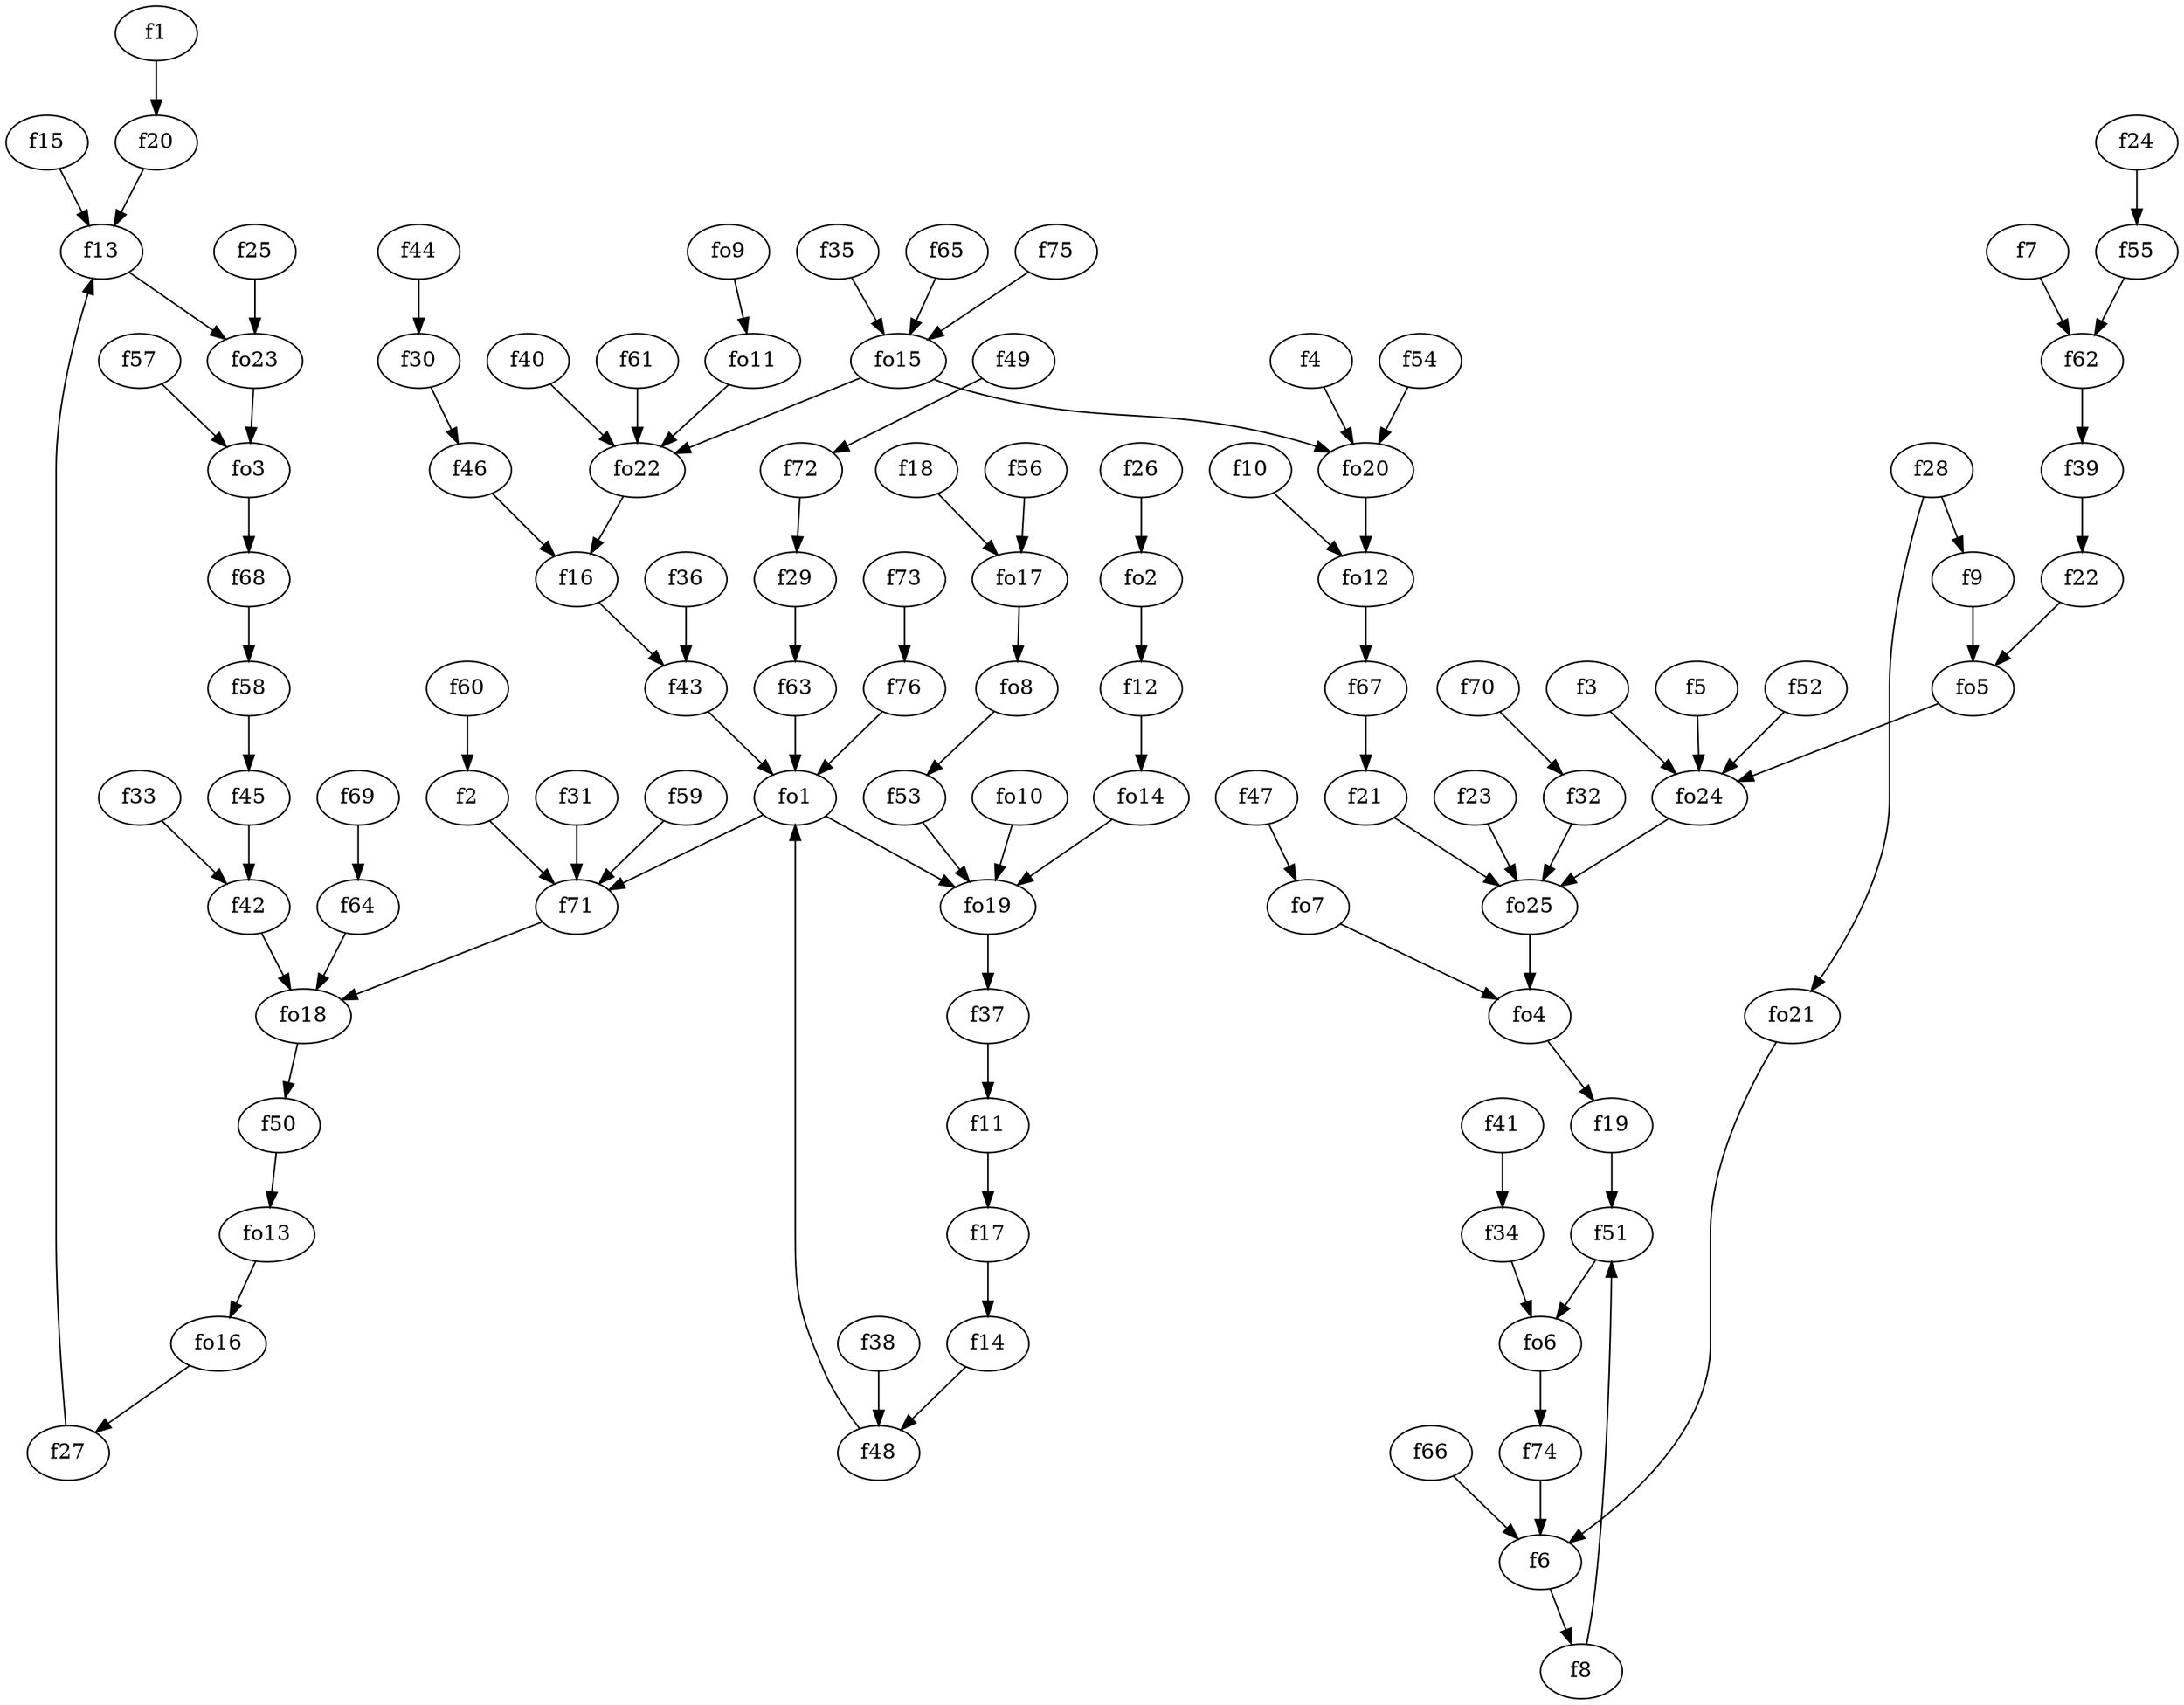 strict digraph  {
f1;
f2;
f3;
f4;
f5;
f6;
f7;
f8;
f9;
f10;
f11;
f12;
f13;
f14;
f15;
f16;
f17;
f18;
f19;
f20;
f21;
f22;
f23;
f24;
f25;
f26;
f27;
f28;
f29;
f30;
f31;
f32;
f33;
f34;
f35;
f36;
f37;
f38;
f39;
f40;
f41;
f42;
f43;
f44;
f45;
f46;
f47;
f48;
f49;
f50;
f51;
f52;
f53;
f54;
f55;
f56;
f57;
f58;
f59;
f60;
f61;
f62;
f63;
f64;
f65;
f66;
f67;
f68;
f69;
f70;
f71;
f72;
f73;
f74;
f75;
f76;
fo1;
fo2;
fo3;
fo4;
fo5;
fo6;
fo7;
fo8;
fo9;
fo10;
fo11;
fo12;
fo13;
fo14;
fo15;
fo16;
fo17;
fo18;
fo19;
fo20;
fo21;
fo22;
fo23;
fo24;
fo25;
f1 -> f20  [weight=2];
f2 -> f71  [weight=2];
f3 -> fo24  [weight=2];
f4 -> fo20  [weight=2];
f5 -> fo24  [weight=2];
f6 -> f8  [weight=2];
f7 -> f62  [weight=2];
f8 -> f51  [weight=2];
f9 -> fo5  [weight=2];
f10 -> fo12  [weight=2];
f11 -> f17  [weight=2];
f12 -> fo14  [weight=2];
f13 -> fo23  [weight=2];
f14 -> f48  [weight=2];
f15 -> f13  [weight=2];
f16 -> f43  [weight=2];
f17 -> f14  [weight=2];
f18 -> fo17  [weight=2];
f19 -> f51  [weight=2];
f20 -> f13  [weight=2];
f21 -> fo25  [weight=2];
f22 -> fo5  [weight=2];
f23 -> fo25  [weight=2];
f24 -> f55  [weight=2];
f25 -> fo23  [weight=2];
f26 -> fo2  [weight=2];
f27 -> f13  [weight=2];
f28 -> fo21  [weight=2];
f28 -> f9  [weight=2];
f29 -> f63  [weight=2];
f30 -> f46  [weight=2];
f31 -> f71  [weight=2];
f32 -> fo25  [weight=2];
f33 -> f42  [weight=2];
f34 -> fo6  [weight=2];
f35 -> fo15  [weight=2];
f36 -> f43  [weight=2];
f37 -> f11  [weight=2];
f38 -> f48  [weight=2];
f39 -> f22  [weight=2];
f40 -> fo22  [weight=2];
f41 -> f34  [weight=2];
f42 -> fo18  [weight=2];
f43 -> fo1  [weight=2];
f44 -> f30  [weight=2];
f45 -> f42  [weight=2];
f46 -> f16  [weight=2];
f47 -> fo7  [weight=2];
f48 -> fo1  [weight=2];
f49 -> f72  [weight=2];
f50 -> fo13  [weight=2];
f51 -> fo6  [weight=2];
f52 -> fo24  [weight=2];
f53 -> fo19  [weight=2];
f54 -> fo20  [weight=2];
f55 -> f62  [weight=2];
f56 -> fo17  [weight=2];
f57 -> fo3  [weight=2];
f58 -> f45  [weight=2];
f59 -> f71  [weight=2];
f60 -> f2  [weight=2];
f61 -> fo22  [weight=2];
f62 -> f39  [weight=2];
f63 -> fo1  [weight=2];
f64 -> fo18  [weight=2];
f65 -> fo15  [weight=2];
f66 -> f6  [weight=2];
f67 -> f21  [weight=2];
f68 -> f58  [weight=2];
f69 -> f64  [weight=2];
f70 -> f32  [weight=2];
f71 -> fo18  [weight=2];
f72 -> f29  [weight=2];
f73 -> f76  [weight=2];
f74 -> f6  [weight=2];
f75 -> fo15  [weight=2];
f76 -> fo1  [weight=2];
fo1 -> f71  [weight=2];
fo1 -> fo19  [weight=2];
fo2 -> f12  [weight=2];
fo3 -> f68  [weight=2];
fo4 -> f19  [weight=2];
fo5 -> fo24  [weight=2];
fo6 -> f74  [weight=2];
fo7 -> fo4  [weight=2];
fo8 -> f53  [weight=2];
fo9 -> fo11  [weight=2];
fo10 -> fo19  [weight=2];
fo11 -> fo22  [weight=2];
fo12 -> f67  [weight=2];
fo13 -> fo16  [weight=2];
fo14 -> fo19  [weight=2];
fo15 -> fo22  [weight=2];
fo15 -> fo20  [weight=2];
fo16 -> f27  [weight=2];
fo17 -> fo8  [weight=2];
fo18 -> f50  [weight=2];
fo19 -> f37  [weight=2];
fo20 -> fo12  [weight=2];
fo21 -> f6  [weight=2];
fo22 -> f16  [weight=2];
fo23 -> fo3  [weight=2];
fo24 -> fo25  [weight=2];
fo25 -> fo4  [weight=2];
}
